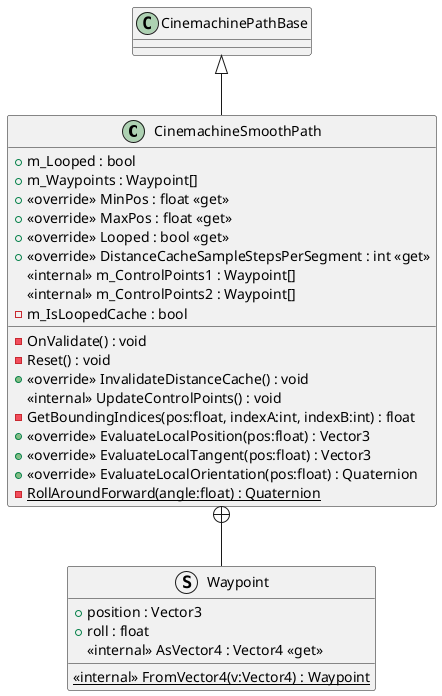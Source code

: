 @startuml
class CinemachineSmoothPath {
    + m_Looped : bool
    + m_Waypoints : Waypoint[]
    + <<override>> MinPos : float <<get>>
    + <<override>> MaxPos : float <<get>>
    + <<override>> Looped : bool <<get>>
    + <<override>> DistanceCacheSampleStepsPerSegment : int <<get>>
    - OnValidate() : void
    - Reset() : void
    + <<override>> InvalidateDistanceCache() : void
    <<internal>> m_ControlPoints1 : Waypoint[]
    <<internal>> m_ControlPoints2 : Waypoint[]
    - m_IsLoopedCache : bool
    <<internal>> UpdateControlPoints() : void
    - GetBoundingIndices(pos:float, indexA:int, indexB:int) : float
    + <<override>> EvaluateLocalPosition(pos:float) : Vector3
    + <<override>> EvaluateLocalTangent(pos:float) : Vector3
    + <<override>> EvaluateLocalOrientation(pos:float) : Quaternion
    {static} - RollAroundForward(angle:float) : Quaternion
}
struct Waypoint {
    + position : Vector3
    + roll : float
    <<internal>> AsVector4 : Vector4 <<get>>
    <<internal>> {static} FromVector4(v:Vector4) : Waypoint
}
CinemachinePathBase <|-- CinemachineSmoothPath
CinemachineSmoothPath +-- Waypoint
@enduml

